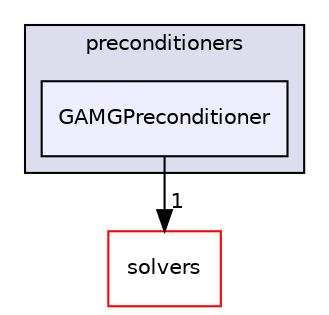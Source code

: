 digraph "src/OpenFOAM/matrices/lduMatrix/preconditioners/GAMGPreconditioner" {
  bgcolor=transparent;
  compound=true
  node [ fontsize="10", fontname="Helvetica"];
  edge [ labelfontsize="10", labelfontname="Helvetica"];
  subgraph clusterdir_3f6e7e10cc3663a460947d1f6ad52004 {
    graph [ bgcolor="#ddddee", pencolor="black", label="preconditioners" fontname="Helvetica", fontsize="10", URL="dir_3f6e7e10cc3663a460947d1f6ad52004.html"]
  dir_9efdb277968a835bf027ce4af64a5e5f [shape=box, label="GAMGPreconditioner", style="filled", fillcolor="#eeeeff", pencolor="black", URL="dir_9efdb277968a835bf027ce4af64a5e5f.html"];
  }
  dir_f03e085f4fe95c9b32f7b904515484f9 [shape=box label="solvers" color="red" URL="dir_f03e085f4fe95c9b32f7b904515484f9.html"];
  dir_9efdb277968a835bf027ce4af64a5e5f->dir_f03e085f4fe95c9b32f7b904515484f9 [headlabel="1", labeldistance=1.5 headhref="dir_002149_002163.html"];
}

